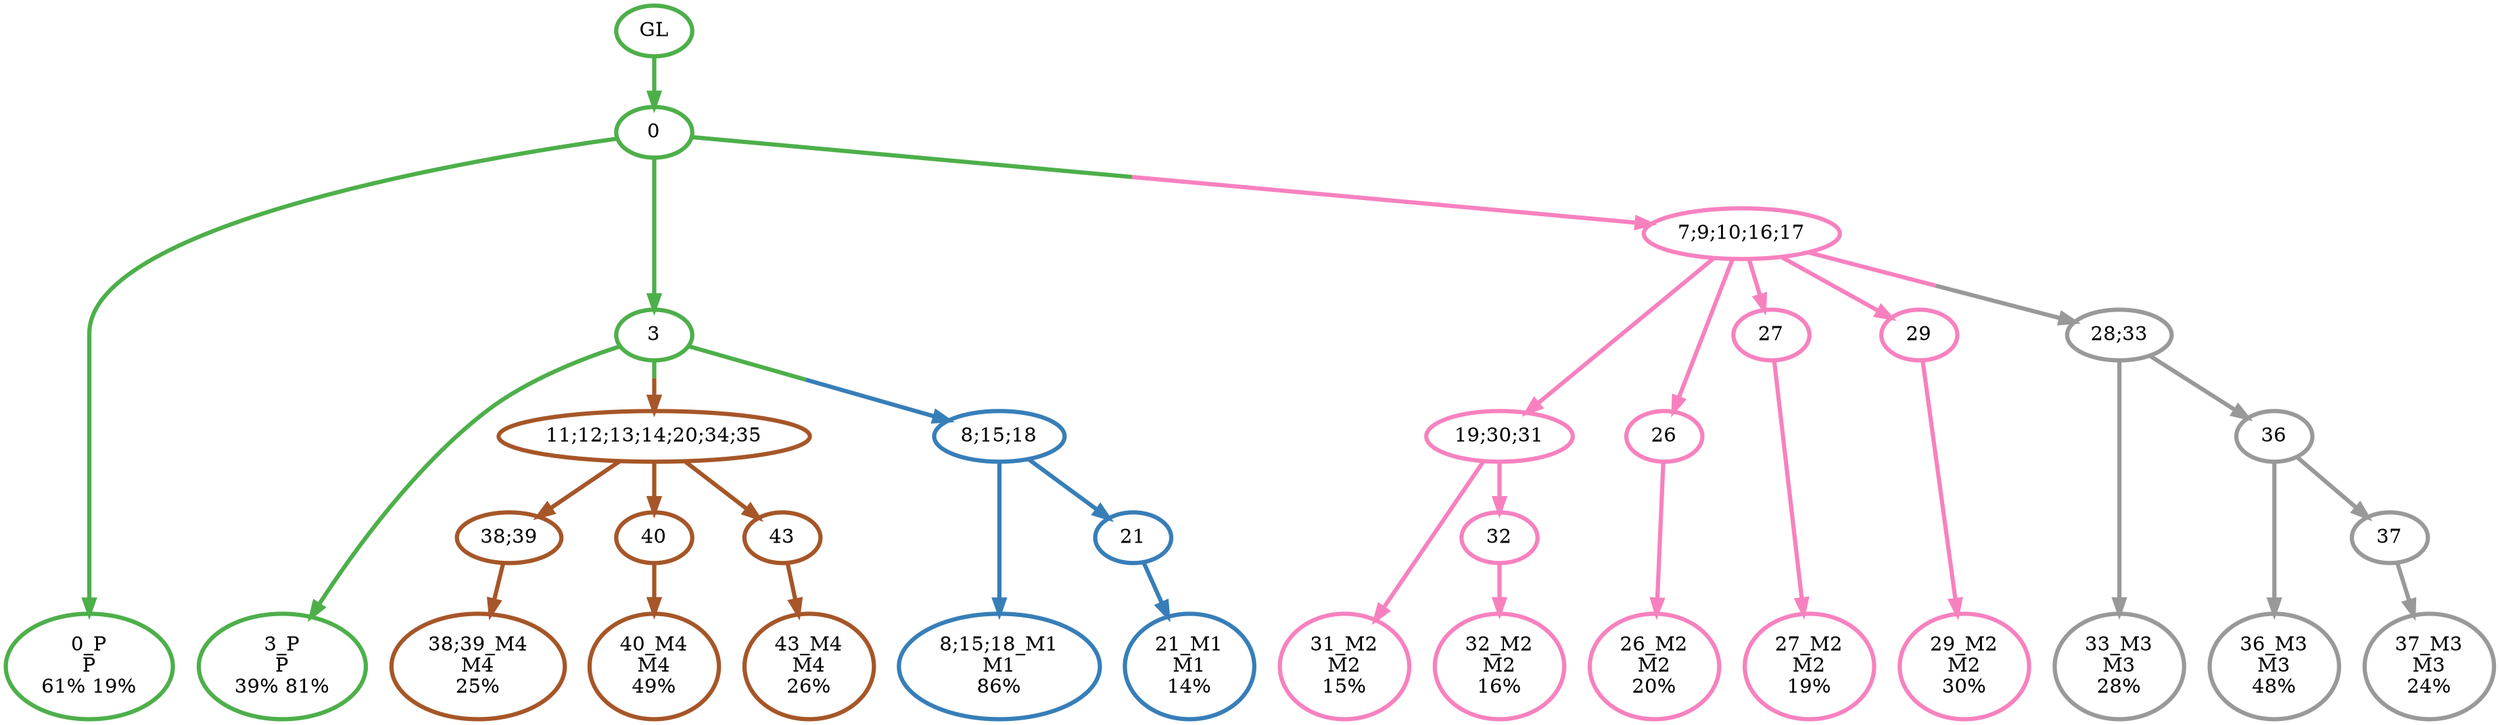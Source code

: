 digraph T {
	{
		rank=same
		30 [penwidth=3,colorscheme=set19,color=3,label="0_P\nP\n61% 19%"]
		28 [penwidth=3,colorscheme=set19,color=3,label="3_P\nP\n39% 81%"]
		27 [penwidth=3,colorscheme=set19,color=2,label="8;15;18_M1\nM1\n86%"]
		25 [penwidth=3,colorscheme=set19,color=2,label="21_M1\nM1\n14%"]
		23 [penwidth=3,colorscheme=set19,color=8,label="31_M2\nM2\n15%"]
		21 [penwidth=3,colorscheme=set19,color=8,label="32_M2\nM2\n16%"]
		19 [penwidth=3,colorscheme=set19,color=8,label="26_M2\nM2\n20%"]
		17 [penwidth=3,colorscheme=set19,color=8,label="27_M2\nM2\n19%"]
		15 [penwidth=3,colorscheme=set19,color=8,label="29_M2\nM2\n30%"]
		14 [penwidth=3,colorscheme=set19,color=9,label="33_M3\nM3\n28%"]
		12 [penwidth=3,colorscheme=set19,color=9,label="36_M3\nM3\n48%"]
		10 [penwidth=3,colorscheme=set19,color=9,label="37_M3\nM3\n24%"]
		8 [penwidth=3,colorscheme=set19,color=7,label="38;39_M4\nM4\n25%"]
		6 [penwidth=3,colorscheme=set19,color=7,label="40_M4\nM4\n49%"]
		4 [penwidth=3,colorscheme=set19,color=7,label="43_M4\nM4\n26%"]
	}
	32 [penwidth=3,colorscheme=set19,color=3,label="GL"]
	31 [penwidth=3,colorscheme=set19,color=3,label="0"]
	29 [penwidth=3,colorscheme=set19,color=3,label="3"]
	26 [penwidth=3,colorscheme=set19,color=2,label="21"]
	24 [penwidth=3,colorscheme=set19,color=8,label="19;30;31"]
	22 [penwidth=3,colorscheme=set19,color=8,label="32"]
	20 [penwidth=3,colorscheme=set19,color=8,label="26"]
	18 [penwidth=3,colorscheme=set19,color=8,label="27"]
	16 [penwidth=3,colorscheme=set19,color=8,label="29"]
	13 [penwidth=3,colorscheme=set19,color=9,label="36"]
	11 [penwidth=3,colorscheme=set19,color=9,label="37"]
	9 [penwidth=3,colorscheme=set19,color=7,label="38;39"]
	7 [penwidth=3,colorscheme=set19,color=7,label="40"]
	5 [penwidth=3,colorscheme=set19,color=7,label="43"]
	3 [penwidth=3,colorscheme=set19,color=9,label="28;33"]
	2 [penwidth=3,colorscheme=set19,color=7,label="11;12;13;14;20;34;35"]
	1 [penwidth=3,colorscheme=set19,color=8,label="7;9;10;16;17"]
	0 [penwidth=3,colorscheme=set19,color=2,label="8;15;18"]
	32 -> 31 [penwidth=3,colorscheme=set19,color=3]
	31 -> 30 [penwidth=3,colorscheme=set19,color=3]
	31 -> 29 [penwidth=3,colorscheme=set19,color=3]
	31 -> 1 [penwidth=3,colorscheme=set19,color="3;0.5:8"]
	29 -> 28 [penwidth=3,colorscheme=set19,color=3]
	29 -> 2 [penwidth=3,colorscheme=set19,color="3;0.5:7"]
	29 -> 0 [penwidth=3,colorscheme=set19,color="3;0.5:2"]
	26 -> 25 [penwidth=3,colorscheme=set19,color=2]
	24 -> 23 [penwidth=3,colorscheme=set19,color=8]
	24 -> 22 [penwidth=3,colorscheme=set19,color=8]
	22 -> 21 [penwidth=3,colorscheme=set19,color=8]
	20 -> 19 [penwidth=3,colorscheme=set19,color=8]
	18 -> 17 [penwidth=3,colorscheme=set19,color=8]
	16 -> 15 [penwidth=3,colorscheme=set19,color=8]
	13 -> 12 [penwidth=3,colorscheme=set19,color=9]
	13 -> 11 [penwidth=3,colorscheme=set19,color=9]
	11 -> 10 [penwidth=3,colorscheme=set19,color=9]
	9 -> 8 [penwidth=3,colorscheme=set19,color=7]
	7 -> 6 [penwidth=3,colorscheme=set19,color=7]
	5 -> 4 [penwidth=3,colorscheme=set19,color=7]
	3 -> 14 [penwidth=3,colorscheme=set19,color=9]
	3 -> 13 [penwidth=3,colorscheme=set19,color=9]
	2 -> 9 [penwidth=3,colorscheme=set19,color=7]
	2 -> 7 [penwidth=3,colorscheme=set19,color=7]
	2 -> 5 [penwidth=3,colorscheme=set19,color=7]
	1 -> 24 [penwidth=3,colorscheme=set19,color=8]
	1 -> 20 [penwidth=3,colorscheme=set19,color=8]
	1 -> 18 [penwidth=3,colorscheme=set19,color=8]
	1 -> 16 [penwidth=3,colorscheme=set19,color=8]
	1 -> 3 [penwidth=3,colorscheme=set19,color="8;0.5:9"]
	0 -> 27 [penwidth=3,colorscheme=set19,color=2]
	0 -> 26 [penwidth=3,colorscheme=set19,color=2]
}
